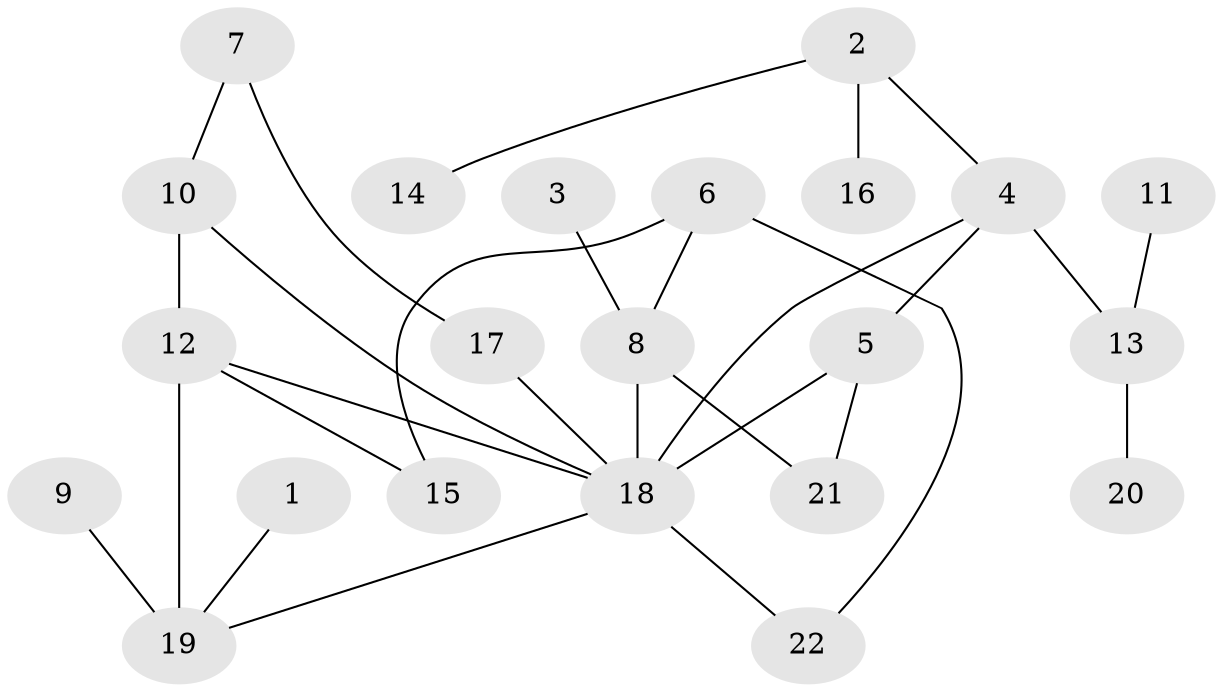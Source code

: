 // original degree distribution, {8: 0.013888888888888888, 4: 0.06944444444444445, 3: 0.20833333333333334, 1: 0.375, 5: 0.05555555555555555, 2: 0.2777777777777778}
// Generated by graph-tools (version 1.1) at 2025/36/03/04/25 23:36:09]
// undirected, 22 vertices, 28 edges
graph export_dot {
  node [color=gray90,style=filled];
  1;
  2;
  3;
  4;
  5;
  6;
  7;
  8;
  9;
  10;
  11;
  12;
  13;
  14;
  15;
  16;
  17;
  18;
  19;
  20;
  21;
  22;
  1 -- 19 [weight=1.0];
  2 -- 4 [weight=1.0];
  2 -- 14 [weight=1.0];
  2 -- 16 [weight=1.0];
  3 -- 8 [weight=1.0];
  4 -- 5 [weight=1.0];
  4 -- 13 [weight=1.0];
  4 -- 18 [weight=1.0];
  5 -- 18 [weight=2.0];
  5 -- 21 [weight=1.0];
  6 -- 8 [weight=1.0];
  6 -- 15 [weight=1.0];
  6 -- 22 [weight=1.0];
  7 -- 10 [weight=1.0];
  7 -- 17 [weight=1.0];
  8 -- 18 [weight=1.0];
  8 -- 21 [weight=1.0];
  9 -- 19 [weight=1.0];
  10 -- 12 [weight=1.0];
  10 -- 18 [weight=1.0];
  11 -- 13 [weight=1.0];
  12 -- 15 [weight=1.0];
  12 -- 18 [weight=1.0];
  12 -- 19 [weight=2.0];
  13 -- 20 [weight=1.0];
  17 -- 18 [weight=1.0];
  18 -- 19 [weight=1.0];
  18 -- 22 [weight=1.0];
}
